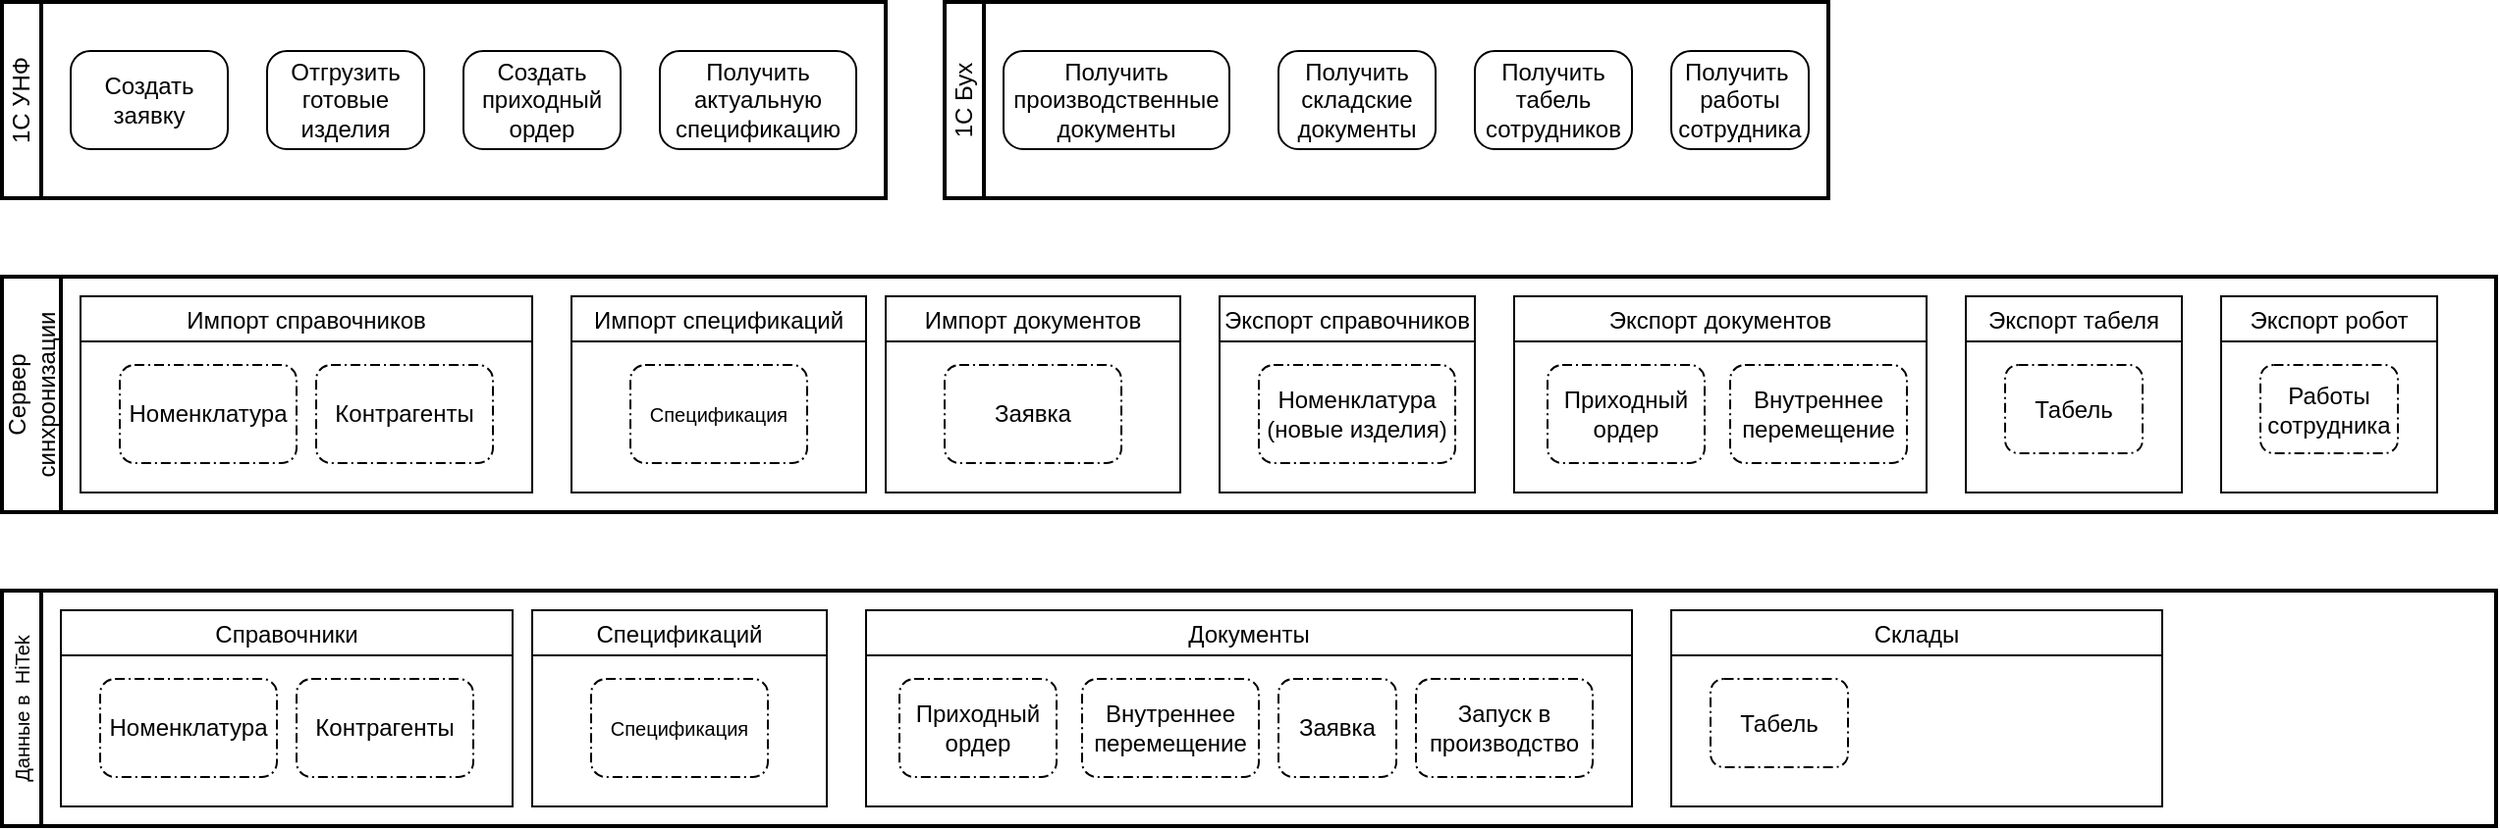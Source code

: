<mxfile version="21.7.5" type="github">
  <diagram name="Страница — 1" id="prxZ_sZAsMWwrXqdjCsl">
    <mxGraphModel dx="1434" dy="846" grid="1" gridSize="10" guides="1" tooltips="1" connect="1" arrows="1" fold="1" page="1" pageScale="1" pageWidth="827" pageHeight="1169" math="0" shadow="0">
      <root>
        <mxCell id="0" />
        <mxCell id="1" parent="0" />
        <mxCell id="VUNzH1DyNxndknqQqtnr-2" value="1C УНФ" style="swimlane;html=1;startSize=20;fontStyle=0;collapsible=0;horizontal=0;swimlaneLine=1;swimlaneFillColor=#ffffff;strokeWidth=2;whiteSpace=wrap;" vertex="1" parent="1">
          <mxGeometry x="40" y="40" width="450" height="100" as="geometry" />
        </mxCell>
        <mxCell id="VUNzH1DyNxndknqQqtnr-3" value="Создать заявку" style="points=[[0.25,0,0],[0.5,0,0],[0.75,0,0],[1,0.25,0],[1,0.5,0],[1,0.75,0],[0.75,1,0],[0.5,1,0],[0.25,1,0],[0,0.75,0],[0,0.5,0],[0,0.25,0]];shape=mxgraph.bpmn.task;whiteSpace=wrap;rectStyle=rounded;size=10;html=1;taskMarker=abstract;" vertex="1" parent="VUNzH1DyNxndknqQqtnr-2">
          <mxGeometry x="35" y="25" width="80" height="50" as="geometry" />
        </mxCell>
        <mxCell id="VUNzH1DyNxndknqQqtnr-5" value="Создать приходный ордер" style="points=[[0.25,0,0],[0.5,0,0],[0.75,0,0],[1,0.25,0],[1,0.5,0],[1,0.75,0],[0.75,1,0],[0.5,1,0],[0.25,1,0],[0,0.75,0],[0,0.5,0],[0,0.25,0]];shape=mxgraph.bpmn.task;whiteSpace=wrap;rectStyle=rounded;size=10;html=1;taskMarker=abstract;" vertex="1" parent="VUNzH1DyNxndknqQqtnr-2">
          <mxGeometry x="235" y="25" width="80" height="50" as="geometry" />
        </mxCell>
        <mxCell id="VUNzH1DyNxndknqQqtnr-6" value="Отгрузить готовые изделия" style="points=[[0.25,0,0],[0.5,0,0],[0.75,0,0],[1,0.25,0],[1,0.5,0],[1,0.75,0],[0.75,1,0],[0.5,1,0],[0.25,1,0],[0,0.75,0],[0,0.5,0],[0,0.25,0]];shape=mxgraph.bpmn.task;whiteSpace=wrap;rectStyle=rounded;size=10;html=1;taskMarker=abstract;" vertex="1" parent="VUNzH1DyNxndknqQqtnr-2">
          <mxGeometry x="135" y="25" width="80" height="50" as="geometry" />
        </mxCell>
        <mxCell id="VUNzH1DyNxndknqQqtnr-4" value="Получить актуальную спецификацию" style="points=[[0.25,0,0],[0.5,0,0],[0.75,0,0],[1,0.25,0],[1,0.5,0],[1,0.75,0],[0.75,1,0],[0.5,1,0],[0.25,1,0],[0,0.75,0],[0,0.5,0],[0,0.25,0]];shape=mxgraph.bpmn.task;whiteSpace=wrap;rectStyle=rounded;size=10;html=1;taskMarker=abstract;" vertex="1" parent="VUNzH1DyNxndknqQqtnr-2">
          <mxGeometry x="335" y="25" width="100" height="50" as="geometry" />
        </mxCell>
        <mxCell id="VUNzH1DyNxndknqQqtnr-7" value="1C Бух" style="swimlane;html=1;startSize=20;fontStyle=0;collapsible=0;horizontal=0;swimlaneLine=1;swimlaneFillColor=#ffffff;strokeWidth=2;whiteSpace=wrap;" vertex="1" parent="1">
          <mxGeometry x="520" y="40" width="450" height="100" as="geometry" />
        </mxCell>
        <mxCell id="VUNzH1DyNxndknqQqtnr-8" value="Получить производственные документы" style="points=[[0.25,0,0],[0.5,0,0],[0.75,0,0],[1,0.25,0],[1,0.5,0],[1,0.75,0],[0.75,1,0],[0.5,1,0],[0.25,1,0],[0,0.75,0],[0,0.5,0],[0,0.25,0]];shape=mxgraph.bpmn.task;whiteSpace=wrap;rectStyle=rounded;size=10;html=1;taskMarker=abstract;" vertex="1" parent="VUNzH1DyNxndknqQqtnr-7">
          <mxGeometry x="30" y="25" width="115" height="50" as="geometry" />
        </mxCell>
        <mxCell id="VUNzH1DyNxndknqQqtnr-9" value="Получить табель сотрудников" style="points=[[0.25,0,0],[0.5,0,0],[0.75,0,0],[1,0.25,0],[1,0.5,0],[1,0.75,0],[0.75,1,0],[0.5,1,0],[0.25,1,0],[0,0.75,0],[0,0.5,0],[0,0.25,0]];shape=mxgraph.bpmn.task;whiteSpace=wrap;rectStyle=rounded;size=10;html=1;taskMarker=abstract;" vertex="1" parent="VUNzH1DyNxndknqQqtnr-7">
          <mxGeometry x="270" y="25" width="80" height="50" as="geometry" />
        </mxCell>
        <mxCell id="VUNzH1DyNxndknqQqtnr-10" value="Получить складские документы" style="points=[[0.25,0,0],[0.5,0,0],[0.75,0,0],[1,0.25,0],[1,0.5,0],[1,0.75,0],[0.75,1,0],[0.5,1,0],[0.25,1,0],[0,0.75,0],[0,0.5,0],[0,0.25,0]];shape=mxgraph.bpmn.task;whiteSpace=wrap;rectStyle=rounded;size=10;html=1;taskMarker=abstract;" vertex="1" parent="VUNzH1DyNxndknqQqtnr-7">
          <mxGeometry x="170" y="25" width="80" height="50" as="geometry" />
        </mxCell>
        <mxCell id="VUNzH1DyNxndknqQqtnr-11" value="&lt;div&gt;Получить&amp;nbsp;&lt;/div&gt;&lt;div&gt;работы сотрудника&lt;/div&gt;" style="points=[[0.25,0,0],[0.5,0,0],[0.75,0,0],[1,0.25,0],[1,0.5,0],[1,0.75,0],[0.75,1,0],[0.5,1,0],[0.25,1,0],[0,0.75,0],[0,0.5,0],[0,0.25,0]];shape=mxgraph.bpmn.task;whiteSpace=wrap;rectStyle=rounded;size=10;html=1;taskMarker=abstract;" vertex="1" parent="VUNzH1DyNxndknqQqtnr-7">
          <mxGeometry x="370" y="25" width="70" height="50" as="geometry" />
        </mxCell>
        <mxCell id="VUNzH1DyNxndknqQqtnr-12" value="&lt;div&gt;Сервер синхронизации&lt;/div&gt;" style="swimlane;html=1;startSize=30;fontStyle=0;collapsible=0;horizontal=0;swimlaneLine=1;swimlaneFillColor=#ffffff;strokeWidth=2;whiteSpace=wrap;" vertex="1" parent="1">
          <mxGeometry x="40" y="180" width="1270" height="120" as="geometry" />
        </mxCell>
        <mxCell id="VUNzH1DyNxndknqQqtnr-14" value="Импорт документов" style="swimlane;fontStyle=0" vertex="1" parent="VUNzH1DyNxndknqQqtnr-12">
          <mxGeometry x="450" y="10" width="150" height="100" as="geometry" />
        </mxCell>
        <mxCell id="VUNzH1DyNxndknqQqtnr-18" value="&lt;font style=&quot;font-size: 12px;&quot;&gt;Заявка&lt;/font&gt;" style="points=[[0.25,0,0],[0.5,0,0],[0.75,0,0],[1,0.25,0],[1,0.5,0],[1,0.75,0],[0.75,1,0],[0.5,1,0],[0.25,1,0],[0,0.75,0],[0,0.5,0],[0,0.25,0]];rounded=1;dashed=1;dashPattern=5 2 1 2;labelPosition=center;verticalLabelPosition=middle;align=center;verticalAlign=middle;fontSize=8;html=1;whiteSpace=wrap;" vertex="1" parent="VUNzH1DyNxndknqQqtnr-14">
          <mxGeometry x="30" y="35" width="90" height="50" as="geometry" />
        </mxCell>
        <mxCell id="VUNzH1DyNxndknqQqtnr-15" value="Импорт справочников" style="swimlane;fontStyle=0" vertex="1" parent="VUNzH1DyNxndknqQqtnr-12">
          <mxGeometry x="40" y="10" width="230" height="100" as="geometry" />
        </mxCell>
        <mxCell id="VUNzH1DyNxndknqQqtnr-16" value="&lt;font style=&quot;font-size: 12px;&quot;&gt;Номенклатура&lt;/font&gt;" style="points=[[0.25,0,0],[0.5,0,0],[0.75,0,0],[1,0.25,0],[1,0.5,0],[1,0.75,0],[0.75,1,0],[0.5,1,0],[0.25,1,0],[0,0.75,0],[0,0.5,0],[0,0.25,0]];rounded=1;dashed=1;dashPattern=5 2 1 2;labelPosition=center;verticalLabelPosition=middle;align=center;verticalAlign=middle;fontSize=8;html=1;whiteSpace=wrap;" vertex="1" parent="VUNzH1DyNxndknqQqtnr-15">
          <mxGeometry x="20" y="35" width="90" height="50" as="geometry" />
        </mxCell>
        <mxCell id="VUNzH1DyNxndknqQqtnr-17" value="&lt;font style=&quot;font-size: 12px;&quot;&gt;Контрагенты&lt;/font&gt;" style="points=[[0.25,0,0],[0.5,0,0],[0.75,0,0],[1,0.25,0],[1,0.5,0],[1,0.75,0],[0.75,1,0],[0.5,1,0],[0.25,1,0],[0,0.75,0],[0,0.5,0],[0,0.25,0]];rounded=1;dashed=1;dashPattern=5 2 1 2;labelPosition=center;verticalLabelPosition=middle;align=center;verticalAlign=middle;fontSize=8;html=1;whiteSpace=wrap;" vertex="1" parent="VUNzH1DyNxndknqQqtnr-15">
          <mxGeometry x="120" y="35" width="90" height="50" as="geometry" />
        </mxCell>
        <mxCell id="VUNzH1DyNxndknqQqtnr-19" value="Экспорт документов" style="swimlane;fontStyle=0" vertex="1" parent="VUNzH1DyNxndknqQqtnr-12">
          <mxGeometry x="770" y="10" width="210" height="100" as="geometry" />
        </mxCell>
        <mxCell id="VUNzH1DyNxndknqQqtnr-20" value="&lt;font style=&quot;font-size: 12px;&quot;&gt;Приходный ордер&lt;/font&gt;" style="points=[[0.25,0,0],[0.5,0,0],[0.75,0,0],[1,0.25,0],[1,0.5,0],[1,0.75,0],[0.75,1,0],[0.5,1,0],[0.25,1,0],[0,0.75,0],[0,0.5,0],[0,0.25,0]];rounded=1;dashed=1;dashPattern=5 2 1 2;labelPosition=center;verticalLabelPosition=middle;align=center;verticalAlign=middle;fontSize=8;html=1;whiteSpace=wrap;" vertex="1" parent="VUNzH1DyNxndknqQqtnr-19">
          <mxGeometry x="17" y="35" width="80" height="50" as="geometry" />
        </mxCell>
        <mxCell id="VUNzH1DyNxndknqQqtnr-26" value="&lt;font style=&quot;font-size: 12px;&quot;&gt;Внутреннее перемещение&lt;/font&gt;" style="points=[[0.25,0,0],[0.5,0,0],[0.75,0,0],[1,0.25,0],[1,0.5,0],[1,0.75,0],[0.75,1,0],[0.5,1,0],[0.25,1,0],[0,0.75,0],[0,0.5,0],[0,0.25,0]];rounded=1;dashed=1;dashPattern=5 2 1 2;labelPosition=center;verticalLabelPosition=middle;align=center;verticalAlign=middle;fontSize=8;html=1;whiteSpace=wrap;" vertex="1" parent="VUNzH1DyNxndknqQqtnr-19">
          <mxGeometry x="110" y="35" width="90" height="50" as="geometry" />
        </mxCell>
        <mxCell id="VUNzH1DyNxndknqQqtnr-21" value="Экспорт справочников" style="swimlane;fontStyle=0" vertex="1" parent="VUNzH1DyNxndknqQqtnr-12">
          <mxGeometry x="620" y="10" width="130" height="100" as="geometry" />
        </mxCell>
        <mxCell id="VUNzH1DyNxndknqQqtnr-22" value="&lt;div&gt;&lt;font style=&quot;font-size: 12px;&quot;&gt;Номенклатура&lt;/font&gt;&lt;/div&gt;&lt;div&gt;&lt;font style=&quot;font-size: 12px;&quot;&gt;(новые изделия)&lt;br&gt;&lt;/font&gt;&lt;/div&gt;" style="points=[[0.25,0,0],[0.5,0,0],[0.75,0,0],[1,0.25,0],[1,0.5,0],[1,0.75,0],[0.75,1,0],[0.5,1,0],[0.25,1,0],[0,0.75,0],[0,0.5,0],[0,0.25,0]];rounded=1;dashed=1;dashPattern=5 2 1 2;labelPosition=center;verticalLabelPosition=middle;align=center;verticalAlign=middle;fontSize=8;html=1;whiteSpace=wrap;" vertex="1" parent="VUNzH1DyNxndknqQqtnr-21">
          <mxGeometry x="20" y="35" width="100" height="50" as="geometry" />
        </mxCell>
        <mxCell id="VUNzH1DyNxndknqQqtnr-24" value="Импорт спецификаций" style="swimlane;fontStyle=0" vertex="1" parent="VUNzH1DyNxndknqQqtnr-12">
          <mxGeometry x="290" y="10" width="150" height="100" as="geometry" />
        </mxCell>
        <mxCell id="VUNzH1DyNxndknqQqtnr-25" value="&lt;font style=&quot;font-size: 10px;&quot;&gt;Спецификация&lt;/font&gt;" style="points=[[0.25,0,0],[0.5,0,0],[0.75,0,0],[1,0.25,0],[1,0.5,0],[1,0.75,0],[0.75,1,0],[0.5,1,0],[0.25,1,0],[0,0.75,0],[0,0.5,0],[0,0.25,0]];rounded=1;dashed=1;dashPattern=5 2 1 2;labelPosition=center;verticalLabelPosition=middle;align=center;verticalAlign=middle;fontSize=8;html=1;whiteSpace=wrap;" vertex="1" parent="VUNzH1DyNxndknqQqtnr-24">
          <mxGeometry x="30" y="35" width="90" height="50" as="geometry" />
        </mxCell>
        <mxCell id="VUNzH1DyNxndknqQqtnr-27" value="Экспорт табеля" style="swimlane;fontStyle=0" vertex="1" parent="VUNzH1DyNxndknqQqtnr-12">
          <mxGeometry x="1000" y="10" width="110" height="100" as="geometry" />
        </mxCell>
        <mxCell id="VUNzH1DyNxndknqQqtnr-28" value="&lt;font style=&quot;font-size: 12px;&quot;&gt;Табель&lt;/font&gt;" style="points=[[0.25,0,0],[0.5,0,0],[0.75,0,0],[1,0.25,0],[1,0.5,0],[1,0.75,0],[0.75,1,0],[0.5,1,0],[0.25,1,0],[0,0.75,0],[0,0.5,0],[0,0.25,0]];rounded=1;dashed=1;dashPattern=5 2 1 2;labelPosition=center;verticalLabelPosition=middle;align=center;verticalAlign=middle;fontSize=8;html=1;whiteSpace=wrap;" vertex="1" parent="VUNzH1DyNxndknqQqtnr-27">
          <mxGeometry x="20" y="35" width="70" height="45" as="geometry" />
        </mxCell>
        <mxCell id="VUNzH1DyNxndknqQqtnr-29" value="Экспорт робот" style="swimlane;fontStyle=0" vertex="1" parent="VUNzH1DyNxndknqQqtnr-12">
          <mxGeometry x="1130" y="10" width="110" height="100" as="geometry" />
        </mxCell>
        <mxCell id="VUNzH1DyNxndknqQqtnr-30" value="&lt;font style=&quot;font-size: 12px;&quot;&gt;Работы сотрудника&lt;/font&gt;" style="points=[[0.25,0,0],[0.5,0,0],[0.75,0,0],[1,0.25,0],[1,0.5,0],[1,0.75,0],[0.75,1,0],[0.5,1,0],[0.25,1,0],[0,0.75,0],[0,0.5,0],[0,0.25,0]];rounded=1;dashed=1;dashPattern=5 2 1 2;labelPosition=center;verticalLabelPosition=middle;align=center;verticalAlign=middle;fontSize=8;html=1;whiteSpace=wrap;" vertex="1" parent="VUNzH1DyNxndknqQqtnr-29">
          <mxGeometry x="20" y="35" width="70" height="45" as="geometry" />
        </mxCell>
        <mxCell id="VUNzH1DyNxndknqQqtnr-31" value="&lt;font style=&quot;font-size: 10px;&quot;&gt;Данные в&amp;nbsp; HiTek&lt;/font&gt;" style="swimlane;html=1;startSize=20;fontStyle=0;collapsible=0;horizontal=0;swimlaneLine=1;swimlaneFillColor=#ffffff;strokeWidth=2;whiteSpace=wrap;rounded=0;strokeColor=default;fontFamily=Helvetica;fontSize=8;fontColor=default;fillColor=default;" vertex="1" parent="1">
          <mxGeometry x="40" y="340" width="1270" height="120" as="geometry" />
        </mxCell>
        <mxCell id="VUNzH1DyNxndknqQqtnr-32" value="Cправочники" style="swimlane;fontStyle=0" vertex="1" parent="VUNzH1DyNxndknqQqtnr-31">
          <mxGeometry x="30" y="10" width="230" height="100" as="geometry" />
        </mxCell>
        <mxCell id="VUNzH1DyNxndknqQqtnr-33" value="&lt;font style=&quot;font-size: 12px;&quot;&gt;Номенклатура&lt;/font&gt;" style="points=[[0.25,0,0],[0.5,0,0],[0.75,0,0],[1,0.25,0],[1,0.5,0],[1,0.75,0],[0.75,1,0],[0.5,1,0],[0.25,1,0],[0,0.75,0],[0,0.5,0],[0,0.25,0]];rounded=1;dashed=1;dashPattern=5 2 1 2;labelPosition=center;verticalLabelPosition=middle;align=center;verticalAlign=middle;fontSize=8;html=1;whiteSpace=wrap;" vertex="1" parent="VUNzH1DyNxndknqQqtnr-32">
          <mxGeometry x="20" y="35" width="90" height="50" as="geometry" />
        </mxCell>
        <mxCell id="VUNzH1DyNxndknqQqtnr-34" value="&lt;font style=&quot;font-size: 12px;&quot;&gt;Контрагенты&lt;/font&gt;" style="points=[[0.25,0,0],[0.5,0,0],[0.75,0,0],[1,0.25,0],[1,0.5,0],[1,0.75,0],[0.75,1,0],[0.5,1,0],[0.25,1,0],[0,0.75,0],[0,0.5,0],[0,0.25,0]];rounded=1;dashed=1;dashPattern=5 2 1 2;labelPosition=center;verticalLabelPosition=middle;align=center;verticalAlign=middle;fontSize=8;html=1;whiteSpace=wrap;" vertex="1" parent="VUNzH1DyNxndknqQqtnr-32">
          <mxGeometry x="120" y="35" width="90" height="50" as="geometry" />
        </mxCell>
        <mxCell id="VUNzH1DyNxndknqQqtnr-35" value="Спецификаций" style="swimlane;fontStyle=0" vertex="1" parent="VUNzH1DyNxndknqQqtnr-31">
          <mxGeometry x="270" y="10" width="150" height="100" as="geometry" />
        </mxCell>
        <mxCell id="VUNzH1DyNxndknqQqtnr-36" value="&lt;font style=&quot;font-size: 10px;&quot;&gt;Спецификация&lt;/font&gt;" style="points=[[0.25,0,0],[0.5,0,0],[0.75,0,0],[1,0.25,0],[1,0.5,0],[1,0.75,0],[0.75,1,0],[0.5,1,0],[0.25,1,0],[0,0.75,0],[0,0.5,0],[0,0.25,0]];rounded=1;dashed=1;dashPattern=5 2 1 2;labelPosition=center;verticalLabelPosition=middle;align=center;verticalAlign=middle;fontSize=8;html=1;whiteSpace=wrap;" vertex="1" parent="VUNzH1DyNxndknqQqtnr-35">
          <mxGeometry x="30" y="35" width="90" height="50" as="geometry" />
        </mxCell>
        <mxCell id="VUNzH1DyNxndknqQqtnr-37" value="Документы" style="swimlane;fontStyle=0;startSize=23;" vertex="1" parent="VUNzH1DyNxndknqQqtnr-31">
          <mxGeometry x="440" y="10" width="390" height="100" as="geometry" />
        </mxCell>
        <mxCell id="VUNzH1DyNxndknqQqtnr-38" value="&lt;font style=&quot;font-size: 12px;&quot;&gt;Приходный ордер&lt;/font&gt;" style="points=[[0.25,0,0],[0.5,0,0],[0.75,0,0],[1,0.25,0],[1,0.5,0],[1,0.75,0],[0.75,1,0],[0.5,1,0],[0.25,1,0],[0,0.75,0],[0,0.5,0],[0,0.25,0]];rounded=1;dashed=1;dashPattern=5 2 1 2;labelPosition=center;verticalLabelPosition=middle;align=center;verticalAlign=middle;fontSize=8;html=1;whiteSpace=wrap;" vertex="1" parent="VUNzH1DyNxndknqQqtnr-37">
          <mxGeometry x="17" y="35" width="80" height="50" as="geometry" />
        </mxCell>
        <mxCell id="VUNzH1DyNxndknqQqtnr-39" value="&lt;font style=&quot;font-size: 12px;&quot;&gt;Внутреннее перемещение&lt;/font&gt;" style="points=[[0.25,0,0],[0.5,0,0],[0.75,0,0],[1,0.25,0],[1,0.5,0],[1,0.75,0],[0.75,1,0],[0.5,1,0],[0.25,1,0],[0,0.75,0],[0,0.5,0],[0,0.25,0]];rounded=1;dashed=1;dashPattern=5 2 1 2;labelPosition=center;verticalLabelPosition=middle;align=center;verticalAlign=middle;fontSize=8;html=1;whiteSpace=wrap;" vertex="1" parent="VUNzH1DyNxndknqQqtnr-37">
          <mxGeometry x="110" y="35" width="90" height="50" as="geometry" />
        </mxCell>
        <mxCell id="VUNzH1DyNxndknqQqtnr-40" value="Заявка" style="points=[[0.25,0,0],[0.5,0,0],[0.75,0,0],[1,0.25,0],[1,0.5,0],[1,0.75,0],[0.75,1,0],[0.5,1,0],[0.25,1,0],[0,0.75,0],[0,0.5,0],[0,0.25,0]];rounded=1;dashed=1;dashPattern=5 2 1 2;labelPosition=center;verticalLabelPosition=middle;align=center;verticalAlign=middle;fontSize=12;html=1;whiteSpace=wrap;" vertex="1" parent="VUNzH1DyNxndknqQqtnr-37">
          <mxGeometry x="210" y="35" width="60" height="50" as="geometry" />
        </mxCell>
        <mxCell id="VUNzH1DyNxndknqQqtnr-41" value="Запуск в производство" style="points=[[0.25,0,0],[0.5,0,0],[0.75,0,0],[1,0.25,0],[1,0.5,0],[1,0.75,0],[0.75,1,0],[0.5,1,0],[0.25,1,0],[0,0.75,0],[0,0.5,0],[0,0.25,0]];rounded=1;dashed=1;dashPattern=5 2 1 2;labelPosition=center;verticalLabelPosition=middle;align=center;verticalAlign=middle;fontSize=12;html=1;whiteSpace=wrap;" vertex="1" parent="VUNzH1DyNxndknqQqtnr-37">
          <mxGeometry x="280" y="35" width="90" height="50" as="geometry" />
        </mxCell>
        <mxCell id="VUNzH1DyNxndknqQqtnr-43" value="Склады" style="swimlane;fontStyle=0" vertex="1" parent="VUNzH1DyNxndknqQqtnr-31">
          <mxGeometry x="850" y="10" width="250" height="100" as="geometry" />
        </mxCell>
        <mxCell id="VUNzH1DyNxndknqQqtnr-44" value="&lt;font style=&quot;font-size: 12px;&quot;&gt;Табель&lt;/font&gt;" style="points=[[0.25,0,0],[0.5,0,0],[0.75,0,0],[1,0.25,0],[1,0.5,0],[1,0.75,0],[0.75,1,0],[0.5,1,0],[0.25,1,0],[0,0.75,0],[0,0.5,0],[0,0.25,0]];rounded=1;dashed=1;dashPattern=5 2 1 2;labelPosition=center;verticalLabelPosition=middle;align=center;verticalAlign=middle;fontSize=8;html=1;whiteSpace=wrap;" vertex="1" parent="VUNzH1DyNxndknqQqtnr-43">
          <mxGeometry x="20" y="35" width="70" height="45" as="geometry" />
        </mxCell>
      </root>
    </mxGraphModel>
  </diagram>
</mxfile>

